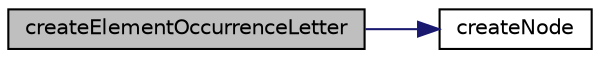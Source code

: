 digraph "createElementOccurrenceLetter"
{
 // LATEX_PDF_SIZE
  edge [fontname="Helvetica",fontsize="10",labelfontname="Helvetica",labelfontsize="10"];
  node [fontname="Helvetica",fontsize="10",shape=record];
  rankdir="LR";
  Node1 [label="createElementOccurrenceLetter",height=0.2,width=0.4,color="black", fillcolor="grey75", style="filled", fontcolor="black",tooltip="Function to create a struct ElementOccurrenceLetter.   Example :"];
  Node1 -> Node2 [color="midnightblue",fontsize="10",style="solid",fontname="Helvetica"];
  Node2 [label="createNode",height=0.2,width=0.4,color="black", fillcolor="white", style="filled",URL="$occurrence_8h.html#aabdb575d09efaa3ff0e24b8fc2aefdfe",tooltip="Function to create a node.   Example :"];
}
